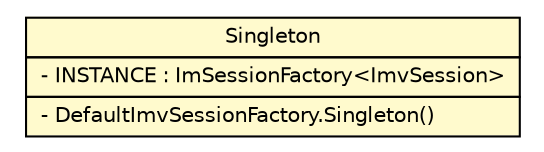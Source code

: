 #!/usr/local/bin/dot
#
# Class diagram 
# Generated by UMLGraph version R5_6 (http://www.umlgraph.org/)
#

digraph G {
	edge [fontname="Helvetica",fontsize=10,labelfontname="Helvetica",labelfontsize=10];
	node [fontname="Helvetica",fontsize=10,shape=plaintext];
	nodesep=0.25;
	ranksep=0.5;
	// de.hsbremen.tc.tnc.im.session.DefaultImvSessionFactory.Singleton
	c2823 [label=<<table title="de.hsbremen.tc.tnc.im.session.DefaultImvSessionFactory.Singleton" border="0" cellborder="1" cellspacing="0" cellpadding="2" port="p" bgcolor="lemonChiffon" href="./DefaultImvSessionFactory.Singleton.html">
		<tr><td><table border="0" cellspacing="0" cellpadding="1">
<tr><td align="center" balign="center"> Singleton </td></tr>
		</table></td></tr>
		<tr><td><table border="0" cellspacing="0" cellpadding="1">
<tr><td align="left" balign="left"> - INSTANCE : ImSessionFactory&lt;ImvSession&gt; </td></tr>
		</table></td></tr>
		<tr><td><table border="0" cellspacing="0" cellpadding="1">
<tr><td align="left" balign="left"> - DefaultImvSessionFactory.Singleton() </td></tr>
		</table></td></tr>
		</table>>, URL="./DefaultImvSessionFactory.Singleton.html", fontname="Helvetica", fontcolor="black", fontsize=10.0];
}

